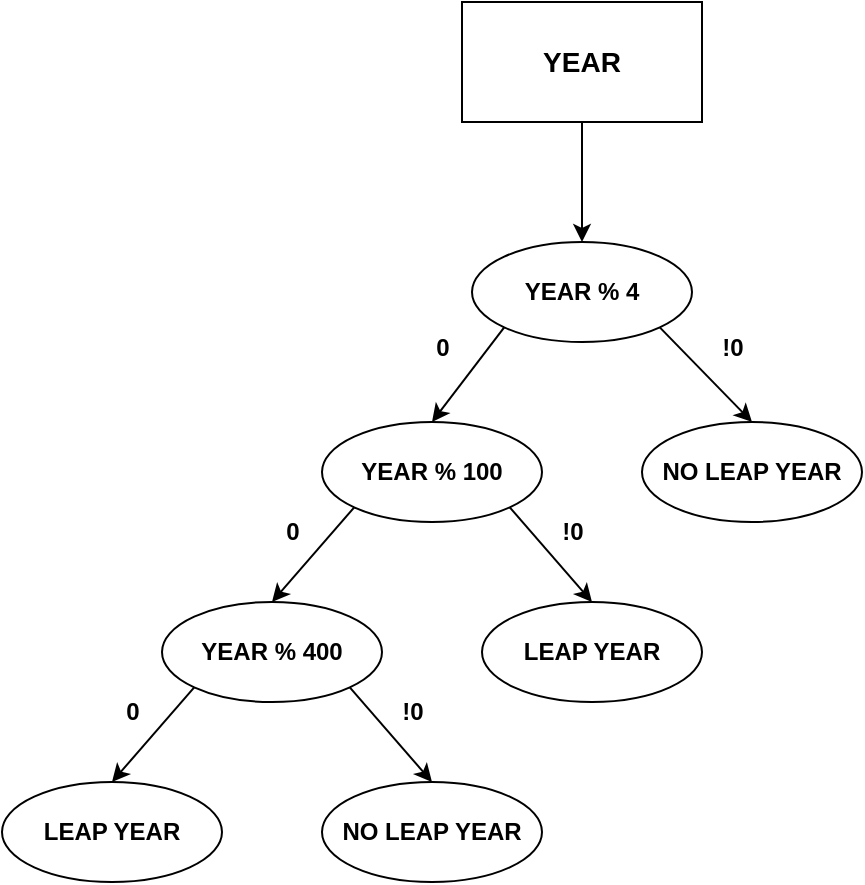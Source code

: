 <mxfile version="23.0.2" type="device">
  <diagram name="Page-1" id="74e2e168-ea6b-b213-b513-2b3c1d86103e">
    <mxGraphModel dx="794" dy="446" grid="1" gridSize="10" guides="1" tooltips="1" connect="1" arrows="1" fold="1" page="1" pageScale="1" pageWidth="1100" pageHeight="850" background="none" math="0" shadow="0">
      <root>
        <mxCell id="0" />
        <mxCell id="1" parent="0" />
        <mxCell id="FQPBpA8bWXi7phE03EZ3-1" value="&lt;b&gt;&lt;font style=&quot;font-size: 14px;&quot;&gt;YEAR&lt;/font&gt;&lt;/b&gt;" style="rounded=0;whiteSpace=wrap;html=1;" vertex="1" parent="1">
          <mxGeometry x="390" y="60" width="120" height="60" as="geometry" />
        </mxCell>
        <mxCell id="FQPBpA8bWXi7phE03EZ3-2" value="" style="endArrow=classic;html=1;rounded=0;exitX=0.5;exitY=1;exitDx=0;exitDy=0;" edge="1" parent="1" source="FQPBpA8bWXi7phE03EZ3-1">
          <mxGeometry width="50" height="50" relative="1" as="geometry">
            <mxPoint x="420" y="260" as="sourcePoint" />
            <mxPoint x="450" y="180" as="targetPoint" />
          </mxGeometry>
        </mxCell>
        <mxCell id="FQPBpA8bWXi7phE03EZ3-4" value="&lt;b&gt;&lt;font style=&quot;font-size: 12px;&quot;&gt;YEAR % 4&lt;/font&gt;&lt;/b&gt;" style="ellipse;whiteSpace=wrap;html=1;" vertex="1" parent="1">
          <mxGeometry x="395" y="180" width="110" height="50" as="geometry" />
        </mxCell>
        <mxCell id="FQPBpA8bWXi7phE03EZ3-5" value="" style="endArrow=classic;html=1;rounded=0;exitX=0;exitY=1;exitDx=0;exitDy=0;entryX=0.5;entryY=0;entryDx=0;entryDy=0;" edge="1" parent="1" source="FQPBpA8bWXi7phE03EZ3-4" target="FQPBpA8bWXi7phE03EZ3-6">
          <mxGeometry width="50" height="50" relative="1" as="geometry">
            <mxPoint x="420" y="260" as="sourcePoint" />
            <mxPoint x="390" y="270" as="targetPoint" />
          </mxGeometry>
        </mxCell>
        <mxCell id="FQPBpA8bWXi7phE03EZ3-6" value="&lt;b&gt;YEAR % 100&lt;/b&gt;" style="ellipse;whiteSpace=wrap;html=1;" vertex="1" parent="1">
          <mxGeometry x="320" y="270" width="110" height="50" as="geometry" />
        </mxCell>
        <mxCell id="FQPBpA8bWXi7phE03EZ3-7" value="&lt;b&gt;NO LEAP YEAR&lt;/b&gt;" style="ellipse;whiteSpace=wrap;html=1;" vertex="1" parent="1">
          <mxGeometry x="480" y="270" width="110" height="50" as="geometry" />
        </mxCell>
        <mxCell id="FQPBpA8bWXi7phE03EZ3-8" value="" style="endArrow=classic;html=1;rounded=0;exitX=1;exitY=1;exitDx=0;exitDy=0;entryX=0.5;entryY=0;entryDx=0;entryDy=0;" edge="1" parent="1" source="FQPBpA8bWXi7phE03EZ3-4" target="FQPBpA8bWXi7phE03EZ3-7">
          <mxGeometry width="50" height="50" relative="1" as="geometry">
            <mxPoint x="421" y="233" as="sourcePoint" />
            <mxPoint x="385" y="280" as="targetPoint" />
          </mxGeometry>
        </mxCell>
        <mxCell id="FQPBpA8bWXi7phE03EZ3-9" value="&lt;b style=&quot;border-color: var(--border-color);&quot;&gt;0&lt;/b&gt;" style="text;html=1;align=center;verticalAlign=middle;resizable=0;points=[];autosize=1;strokeColor=none;fillColor=none;" vertex="1" parent="1">
          <mxGeometry x="365" y="218" width="30" height="30" as="geometry" />
        </mxCell>
        <mxCell id="FQPBpA8bWXi7phE03EZ3-10" value="&lt;b&gt;!0&lt;/b&gt;" style="text;html=1;align=center;verticalAlign=middle;resizable=0;points=[];autosize=1;strokeColor=none;fillColor=none;" vertex="1" parent="1">
          <mxGeometry x="510" y="218" width="30" height="30" as="geometry" />
        </mxCell>
        <mxCell id="FQPBpA8bWXi7phE03EZ3-11" value="" style="endArrow=classic;html=1;rounded=0;exitX=0;exitY=1;exitDx=0;exitDy=0;entryX=0.5;entryY=0;entryDx=0;entryDy=0;" edge="1" parent="1" source="FQPBpA8bWXi7phE03EZ3-6" target="FQPBpA8bWXi7phE03EZ3-12">
          <mxGeometry width="50" height="50" relative="1" as="geometry">
            <mxPoint x="346" y="320" as="sourcePoint" />
            <mxPoint x="290" y="360" as="targetPoint" />
          </mxGeometry>
        </mxCell>
        <mxCell id="FQPBpA8bWXi7phE03EZ3-12" value="&lt;b&gt;YEAR % 400&lt;/b&gt;" style="ellipse;whiteSpace=wrap;html=1;" vertex="1" parent="1">
          <mxGeometry x="240" y="360" width="110" height="50" as="geometry" />
        </mxCell>
        <mxCell id="FQPBpA8bWXi7phE03EZ3-13" value="" style="endArrow=classic;html=1;rounded=0;exitX=1;exitY=1;exitDx=0;exitDy=0;entryX=0.5;entryY=0;entryDx=0;entryDy=0;" edge="1" parent="1" source="FQPBpA8bWXi7phE03EZ3-6" target="FQPBpA8bWXi7phE03EZ3-14">
          <mxGeometry width="50" height="50" relative="1" as="geometry">
            <mxPoint x="421" y="320" as="sourcePoint" />
            <mxPoint x="450" y="360" as="targetPoint" />
          </mxGeometry>
        </mxCell>
        <mxCell id="FQPBpA8bWXi7phE03EZ3-14" value="&lt;b&gt;LEAP YEAR&lt;/b&gt;" style="ellipse;whiteSpace=wrap;html=1;" vertex="1" parent="1">
          <mxGeometry x="400" y="360" width="110" height="50" as="geometry" />
        </mxCell>
        <mxCell id="FQPBpA8bWXi7phE03EZ3-15" value="&lt;b style=&quot;border-color: var(--border-color);&quot;&gt;0&lt;/b&gt;" style="text;html=1;align=center;verticalAlign=middle;resizable=0;points=[];autosize=1;strokeColor=none;fillColor=none;" vertex="1" parent="1">
          <mxGeometry x="290" y="310" width="30" height="30" as="geometry" />
        </mxCell>
        <mxCell id="FQPBpA8bWXi7phE03EZ3-16" value="&lt;b&gt;!0&lt;/b&gt;" style="text;html=1;align=center;verticalAlign=middle;resizable=0;points=[];autosize=1;strokeColor=none;fillColor=none;" vertex="1" parent="1">
          <mxGeometry x="430" y="310" width="30" height="30" as="geometry" />
        </mxCell>
        <mxCell id="FQPBpA8bWXi7phE03EZ3-18" value="" style="endArrow=classic;html=1;rounded=0;exitX=0;exitY=1;exitDx=0;exitDy=0;entryX=0.5;entryY=0;entryDx=0;entryDy=0;" edge="1" parent="1" source="FQPBpA8bWXi7phE03EZ3-12" target="FQPBpA8bWXi7phE03EZ3-19">
          <mxGeometry width="50" height="50" relative="1" as="geometry">
            <mxPoint x="261" y="402" as="sourcePoint" />
            <mxPoint x="210" y="460" as="targetPoint" />
          </mxGeometry>
        </mxCell>
        <mxCell id="FQPBpA8bWXi7phE03EZ3-19" value="&lt;b&gt;LEAP YEAR&lt;/b&gt;" style="ellipse;whiteSpace=wrap;html=1;" vertex="1" parent="1">
          <mxGeometry x="160" y="450" width="110" height="50" as="geometry" />
        </mxCell>
        <mxCell id="FQPBpA8bWXi7phE03EZ3-20" value="&lt;b style=&quot;border-color: var(--border-color);&quot;&gt;0&lt;/b&gt;" style="text;html=1;align=center;verticalAlign=middle;resizable=0;points=[];autosize=1;strokeColor=none;fillColor=none;" vertex="1" parent="1">
          <mxGeometry x="210" y="400" width="30" height="30" as="geometry" />
        </mxCell>
        <mxCell id="FQPBpA8bWXi7phE03EZ3-22" value="" style="endArrow=classic;html=1;rounded=0;exitX=1;exitY=1;exitDx=0;exitDy=0;entryX=0.5;entryY=0;entryDx=0;entryDy=0;" edge="1" parent="1" source="FQPBpA8bWXi7phE03EZ3-12" target="FQPBpA8bWXi7phE03EZ3-23">
          <mxGeometry width="50" height="50" relative="1" as="geometry">
            <mxPoint x="320" y="480" as="sourcePoint" />
            <mxPoint x="360" y="450" as="targetPoint" />
          </mxGeometry>
        </mxCell>
        <mxCell id="FQPBpA8bWXi7phE03EZ3-23" value="&lt;b&gt;NO LEAP YEAR&lt;/b&gt;" style="ellipse;whiteSpace=wrap;html=1;" vertex="1" parent="1">
          <mxGeometry x="320" y="450" width="110" height="50" as="geometry" />
        </mxCell>
        <mxCell id="FQPBpA8bWXi7phE03EZ3-24" value="&lt;b&gt;!0&lt;/b&gt;" style="text;html=1;align=center;verticalAlign=middle;resizable=0;points=[];autosize=1;strokeColor=none;fillColor=none;" vertex="1" parent="1">
          <mxGeometry x="350" y="400" width="30" height="30" as="geometry" />
        </mxCell>
      </root>
    </mxGraphModel>
  </diagram>
</mxfile>
